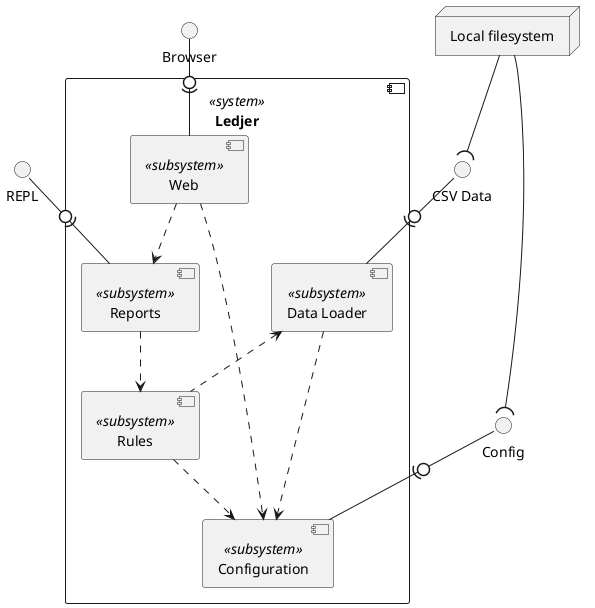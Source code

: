@startuml

component "Ledjer" << system >> {
    [Configuration] << subsystem >>
    [Data Loader] << subsystem >> as DataLoader
    [Reports] << subsystem >>
    [Web] << subsystem >>
    [Rules] << subsystem >>
}

Rules ..> Configuration
DataLoader <.. Rules
DataLoader ..> Configuration
Reports ..> Rules
Web ..> Reports
Web ..> Configuration

interface REPL 
interface Browser
interface "CSV Data" as CSVData
interface Config

node "Local filesystem" as LocalFS

Config -0)- Configuration

CSVData -0)- DataLoader

LocalFS --( Config
LocalFS --( CSVData

REPL -0)- Reports

Browser -0)- Web


@enduml